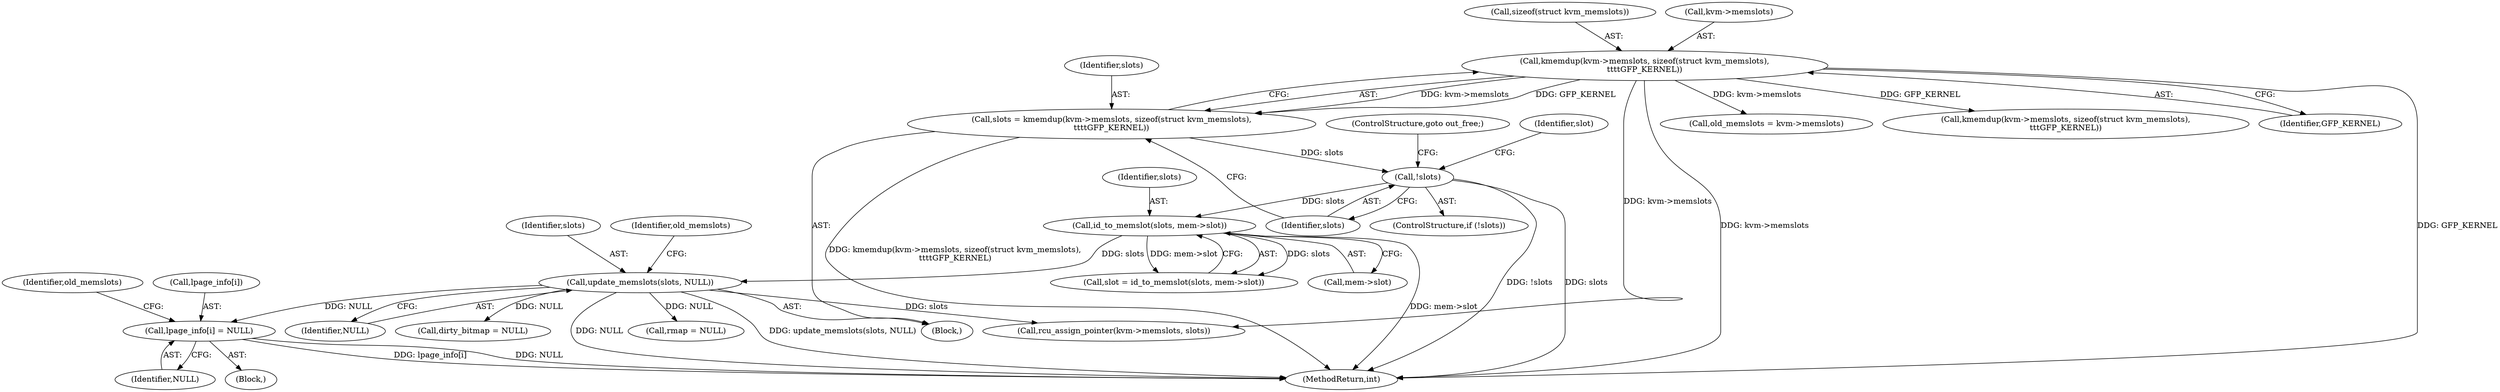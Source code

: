 digraph "0_linux_09ca8e1173bcb12e2a449698c9ae3b86a8a10195_0@array" {
"1000570" [label="(Call,lpage_info[i] = NULL)"];
"1000496" [label="(Call,update_memslots(slots, NULL))"];
"1000486" [label="(Call,id_to_memslot(slots, mem->slot))"];
"1000481" [label="(Call,!slots)"];
"1000471" [label="(Call,slots = kmemdup(kvm->memslots, sizeof(struct kvm_memslots),\n\t\t\t\tGFP_KERNEL))"];
"1000473" [label="(Call,kmemdup(kvm->memslots, sizeof(struct kvm_memslots),\n\t\t\t\tGFP_KERNEL))"];
"1000556" [label="(Call,dirty_bitmap = NULL)"];
"1000471" [label="(Call,slots = kmemdup(kvm->memslots, sizeof(struct kvm_memslots),\n\t\t\t\tGFP_KERNEL))"];
"1000574" [label="(Identifier,NULL)"];
"1000617" [label="(MethodReturn,int)"];
"1000496" [label="(Call,update_memslots(slots, NULL))"];
"1000499" [label="(Call,old_memslots = kvm->memslots)"];
"1000488" [label="(Call,mem->slot)"];
"1000487" [label="(Identifier,slots)"];
"1000571" [label="(Call,lpage_info[i])"];
"1000504" [label="(Call,rcu_assign_pointer(kvm->memslots, slots))"];
"1000497" [label="(Identifier,slots)"];
"1000484" [label="(Call,slot = id_to_memslot(slots, mem->slot))"];
"1000553" [label="(Call,rmap = NULL)"];
"1000486" [label="(Call,id_to_memslot(slots, mem->slot))"];
"1000481" [label="(Call,!slots)"];
"1000472" [label="(Identifier,slots)"];
"1000498" [label="(Identifier,NULL)"];
"1000500" [label="(Identifier,old_memslots)"];
"1000480" [label="(ControlStructure,if (!slots))"];
"1000485" [label="(Identifier,slot)"];
"1000477" [label="(Call,sizeof(struct kvm_memslots))"];
"1000483" [label="(ControlStructure,goto out_free;)"];
"1000570" [label="(Call,lpage_info[i] = NULL)"];
"1000465" [label="(Block,)"];
"1000552" [label="(Block,)"];
"1000474" [label="(Call,kvm->memslots)"];
"1000538" [label="(Call,kmemdup(kvm->memslots, sizeof(struct kvm_memslots),\n\t\t\tGFP_KERNEL))"];
"1000482" [label="(Identifier,slots)"];
"1000473" [label="(Call,kmemdup(kvm->memslots, sizeof(struct kvm_memslots),\n\t\t\t\tGFP_KERNEL))"];
"1000479" [label="(Identifier,GFP_KERNEL)"];
"1000576" [label="(Identifier,old_memslots)"];
"1000570" -> "1000552"  [label="AST: "];
"1000570" -> "1000574"  [label="CFG: "];
"1000571" -> "1000570"  [label="AST: "];
"1000574" -> "1000570"  [label="AST: "];
"1000576" -> "1000570"  [label="CFG: "];
"1000570" -> "1000617"  [label="DDG: lpage_info[i]"];
"1000570" -> "1000617"  [label="DDG: NULL"];
"1000496" -> "1000570"  [label="DDG: NULL"];
"1000496" -> "1000465"  [label="AST: "];
"1000496" -> "1000498"  [label="CFG: "];
"1000497" -> "1000496"  [label="AST: "];
"1000498" -> "1000496"  [label="AST: "];
"1000500" -> "1000496"  [label="CFG: "];
"1000496" -> "1000617"  [label="DDG: NULL"];
"1000496" -> "1000617"  [label="DDG: update_memslots(slots, NULL)"];
"1000486" -> "1000496"  [label="DDG: slots"];
"1000496" -> "1000504"  [label="DDG: slots"];
"1000496" -> "1000553"  [label="DDG: NULL"];
"1000496" -> "1000556"  [label="DDG: NULL"];
"1000486" -> "1000484"  [label="AST: "];
"1000486" -> "1000488"  [label="CFG: "];
"1000487" -> "1000486"  [label="AST: "];
"1000488" -> "1000486"  [label="AST: "];
"1000484" -> "1000486"  [label="CFG: "];
"1000486" -> "1000617"  [label="DDG: mem->slot"];
"1000486" -> "1000484"  [label="DDG: slots"];
"1000486" -> "1000484"  [label="DDG: mem->slot"];
"1000481" -> "1000486"  [label="DDG: slots"];
"1000481" -> "1000480"  [label="AST: "];
"1000481" -> "1000482"  [label="CFG: "];
"1000482" -> "1000481"  [label="AST: "];
"1000483" -> "1000481"  [label="CFG: "];
"1000485" -> "1000481"  [label="CFG: "];
"1000481" -> "1000617"  [label="DDG: !slots"];
"1000481" -> "1000617"  [label="DDG: slots"];
"1000471" -> "1000481"  [label="DDG: slots"];
"1000471" -> "1000465"  [label="AST: "];
"1000471" -> "1000473"  [label="CFG: "];
"1000472" -> "1000471"  [label="AST: "];
"1000473" -> "1000471"  [label="AST: "];
"1000482" -> "1000471"  [label="CFG: "];
"1000471" -> "1000617"  [label="DDG: kmemdup(kvm->memslots, sizeof(struct kvm_memslots),\n\t\t\t\tGFP_KERNEL)"];
"1000473" -> "1000471"  [label="DDG: kvm->memslots"];
"1000473" -> "1000471"  [label="DDG: GFP_KERNEL"];
"1000473" -> "1000479"  [label="CFG: "];
"1000474" -> "1000473"  [label="AST: "];
"1000477" -> "1000473"  [label="AST: "];
"1000479" -> "1000473"  [label="AST: "];
"1000473" -> "1000617"  [label="DDG: kvm->memslots"];
"1000473" -> "1000617"  [label="DDG: GFP_KERNEL"];
"1000473" -> "1000499"  [label="DDG: kvm->memslots"];
"1000473" -> "1000504"  [label="DDG: kvm->memslots"];
"1000473" -> "1000538"  [label="DDG: GFP_KERNEL"];
}
